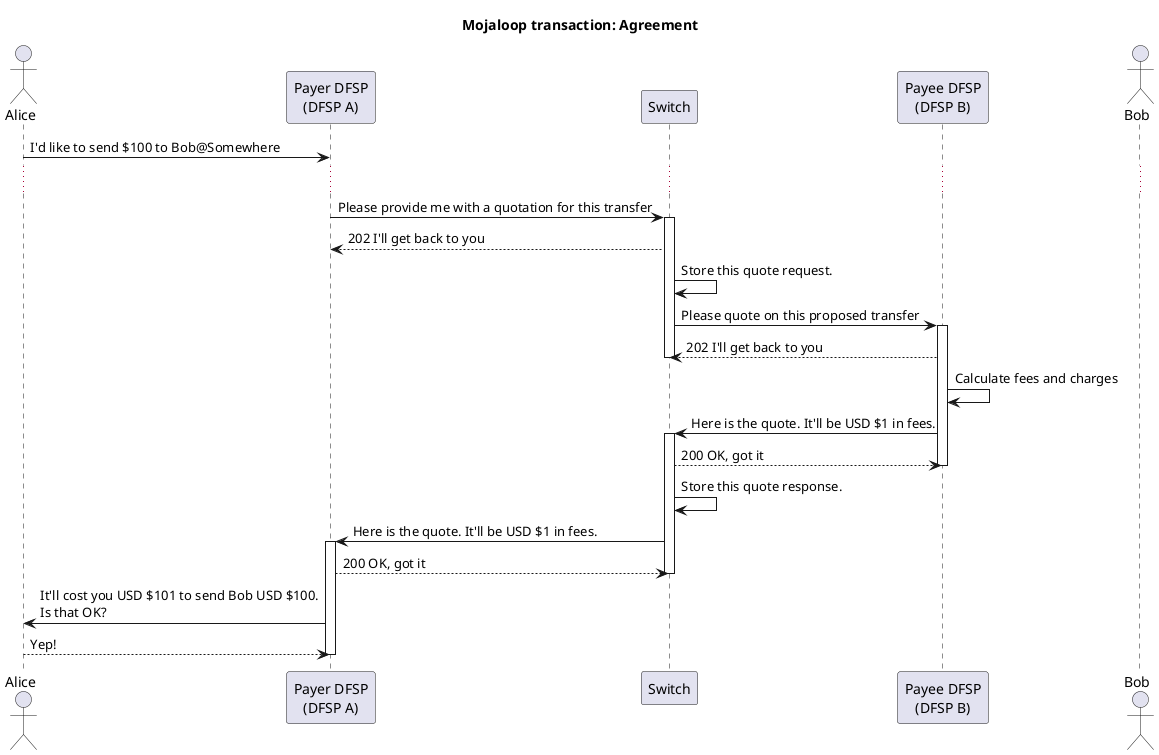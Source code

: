 @startuml

title Mojaloop transaction: Agreement

actor Alice as CA
participant "Payer DFSP\n(DFSP A)" as DA
participant "Switch" as S
participant "Payee DFSP\n(DFSP B)" as DB
actor Bob as CB

CA->DA: I'd like to send $100 to Bob@Somewhere

...

DA->S: Please provide me with a quotation for this transfer
activate S
S-->DA: 202 I'll get back to you

S->S: Store this quote request.
S->DB: Please quote on this proposed transfer
activate DB
DB-->S: 202 I'll get back to you
deactivate S
DB->DB: Calculate fees and charges
DB->S: Here is the quote. It'll be USD $1 in fees.
activate S
S-->DB: 200 OK, got it
deactivate DB

S->S: Store this quote response.
S->DA: Here is the quote. It'll be USD $1 in fees.
activate DA
DA-->S: 200 OK, got it
deactivate S
DA->CA: It'll cost you USD $101 to send Bob USD $100.\nIs that OK?
CA-->DA: Yep!
deactivate DA

@enduml